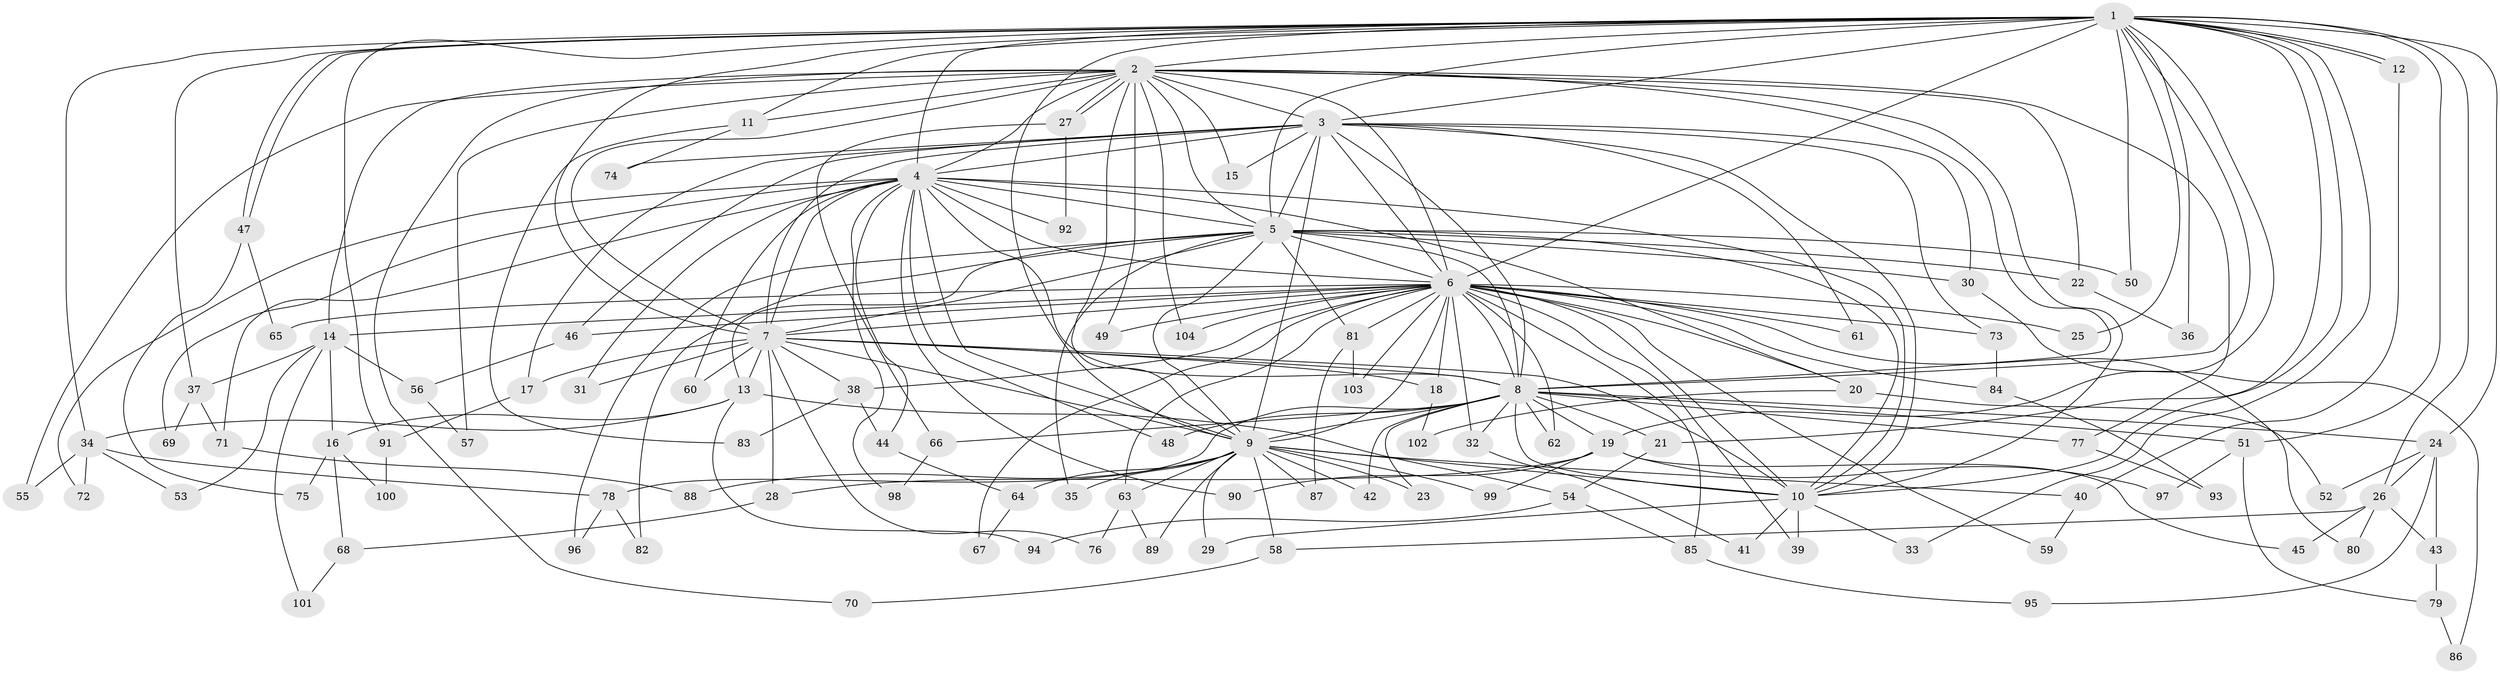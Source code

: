 // Generated by graph-tools (version 1.1) at 2025/34/03/09/25 02:34:43]
// undirected, 104 vertices, 233 edges
graph export_dot {
graph [start="1"]
  node [color=gray90,style=filled];
  1;
  2;
  3;
  4;
  5;
  6;
  7;
  8;
  9;
  10;
  11;
  12;
  13;
  14;
  15;
  16;
  17;
  18;
  19;
  20;
  21;
  22;
  23;
  24;
  25;
  26;
  27;
  28;
  29;
  30;
  31;
  32;
  33;
  34;
  35;
  36;
  37;
  38;
  39;
  40;
  41;
  42;
  43;
  44;
  45;
  46;
  47;
  48;
  49;
  50;
  51;
  52;
  53;
  54;
  55;
  56;
  57;
  58;
  59;
  60;
  61;
  62;
  63;
  64;
  65;
  66;
  67;
  68;
  69;
  70;
  71;
  72;
  73;
  74;
  75;
  76;
  77;
  78;
  79;
  80;
  81;
  82;
  83;
  84;
  85;
  86;
  87;
  88;
  89;
  90;
  91;
  92;
  93;
  94;
  95;
  96;
  97;
  98;
  99;
  100;
  101;
  102;
  103;
  104;
  1 -- 2;
  1 -- 3;
  1 -- 4;
  1 -- 5;
  1 -- 6;
  1 -- 7;
  1 -- 8;
  1 -- 9;
  1 -- 10;
  1 -- 11;
  1 -- 12;
  1 -- 12;
  1 -- 19;
  1 -- 21;
  1 -- 24;
  1 -- 25;
  1 -- 26;
  1 -- 33;
  1 -- 34;
  1 -- 36;
  1 -- 37;
  1 -- 47;
  1 -- 47;
  1 -- 50;
  1 -- 51;
  1 -- 91;
  2 -- 3;
  2 -- 4;
  2 -- 5;
  2 -- 6;
  2 -- 7;
  2 -- 8;
  2 -- 9;
  2 -- 10;
  2 -- 11;
  2 -- 14;
  2 -- 15;
  2 -- 22;
  2 -- 27;
  2 -- 27;
  2 -- 49;
  2 -- 55;
  2 -- 57;
  2 -- 70;
  2 -- 77;
  2 -- 104;
  3 -- 4;
  3 -- 5;
  3 -- 6;
  3 -- 7;
  3 -- 8;
  3 -- 9;
  3 -- 10;
  3 -- 15;
  3 -- 17;
  3 -- 30;
  3 -- 46;
  3 -- 61;
  3 -- 73;
  3 -- 74;
  4 -- 5;
  4 -- 6;
  4 -- 7;
  4 -- 8;
  4 -- 9;
  4 -- 10;
  4 -- 20;
  4 -- 31;
  4 -- 44;
  4 -- 48;
  4 -- 60;
  4 -- 69;
  4 -- 71;
  4 -- 72;
  4 -- 90;
  4 -- 92;
  4 -- 98;
  5 -- 6;
  5 -- 7;
  5 -- 8;
  5 -- 9;
  5 -- 10;
  5 -- 13;
  5 -- 22;
  5 -- 30;
  5 -- 35;
  5 -- 50;
  5 -- 81;
  5 -- 82;
  5 -- 96;
  6 -- 7;
  6 -- 8;
  6 -- 9;
  6 -- 10;
  6 -- 14;
  6 -- 18;
  6 -- 20;
  6 -- 25;
  6 -- 32;
  6 -- 38;
  6 -- 39;
  6 -- 46;
  6 -- 49;
  6 -- 59;
  6 -- 61;
  6 -- 62;
  6 -- 63;
  6 -- 65;
  6 -- 67;
  6 -- 73;
  6 -- 80;
  6 -- 81;
  6 -- 84;
  6 -- 85;
  6 -- 103;
  6 -- 104;
  7 -- 8;
  7 -- 9;
  7 -- 10;
  7 -- 13;
  7 -- 17;
  7 -- 18;
  7 -- 28;
  7 -- 31;
  7 -- 38;
  7 -- 60;
  7 -- 76;
  8 -- 9;
  8 -- 10;
  8 -- 19;
  8 -- 21;
  8 -- 23;
  8 -- 24;
  8 -- 32;
  8 -- 42;
  8 -- 48;
  8 -- 51;
  8 -- 62;
  8 -- 66;
  8 -- 77;
  8 -- 78;
  9 -- 10;
  9 -- 23;
  9 -- 29;
  9 -- 35;
  9 -- 40;
  9 -- 42;
  9 -- 58;
  9 -- 63;
  9 -- 64;
  9 -- 87;
  9 -- 88;
  9 -- 89;
  9 -- 99;
  10 -- 29;
  10 -- 33;
  10 -- 39;
  10 -- 41;
  11 -- 74;
  11 -- 83;
  12 -- 40;
  13 -- 16;
  13 -- 34;
  13 -- 54;
  13 -- 94;
  14 -- 16;
  14 -- 37;
  14 -- 53;
  14 -- 56;
  14 -- 101;
  16 -- 68;
  16 -- 75;
  16 -- 100;
  17 -- 91;
  18 -- 102;
  19 -- 28;
  19 -- 45;
  19 -- 90;
  19 -- 97;
  19 -- 99;
  20 -- 52;
  20 -- 102;
  21 -- 54;
  22 -- 36;
  24 -- 26;
  24 -- 43;
  24 -- 52;
  24 -- 95;
  26 -- 43;
  26 -- 45;
  26 -- 58;
  26 -- 80;
  27 -- 66;
  27 -- 92;
  28 -- 68;
  30 -- 86;
  32 -- 41;
  34 -- 53;
  34 -- 55;
  34 -- 72;
  34 -- 78;
  37 -- 69;
  37 -- 71;
  38 -- 44;
  38 -- 83;
  40 -- 59;
  43 -- 79;
  44 -- 64;
  46 -- 56;
  47 -- 65;
  47 -- 75;
  51 -- 79;
  51 -- 97;
  54 -- 85;
  54 -- 94;
  56 -- 57;
  58 -- 70;
  63 -- 76;
  63 -- 89;
  64 -- 67;
  66 -- 98;
  68 -- 101;
  71 -- 88;
  73 -- 84;
  77 -- 93;
  78 -- 82;
  78 -- 96;
  79 -- 86;
  81 -- 87;
  81 -- 103;
  84 -- 93;
  85 -- 95;
  91 -- 100;
}

